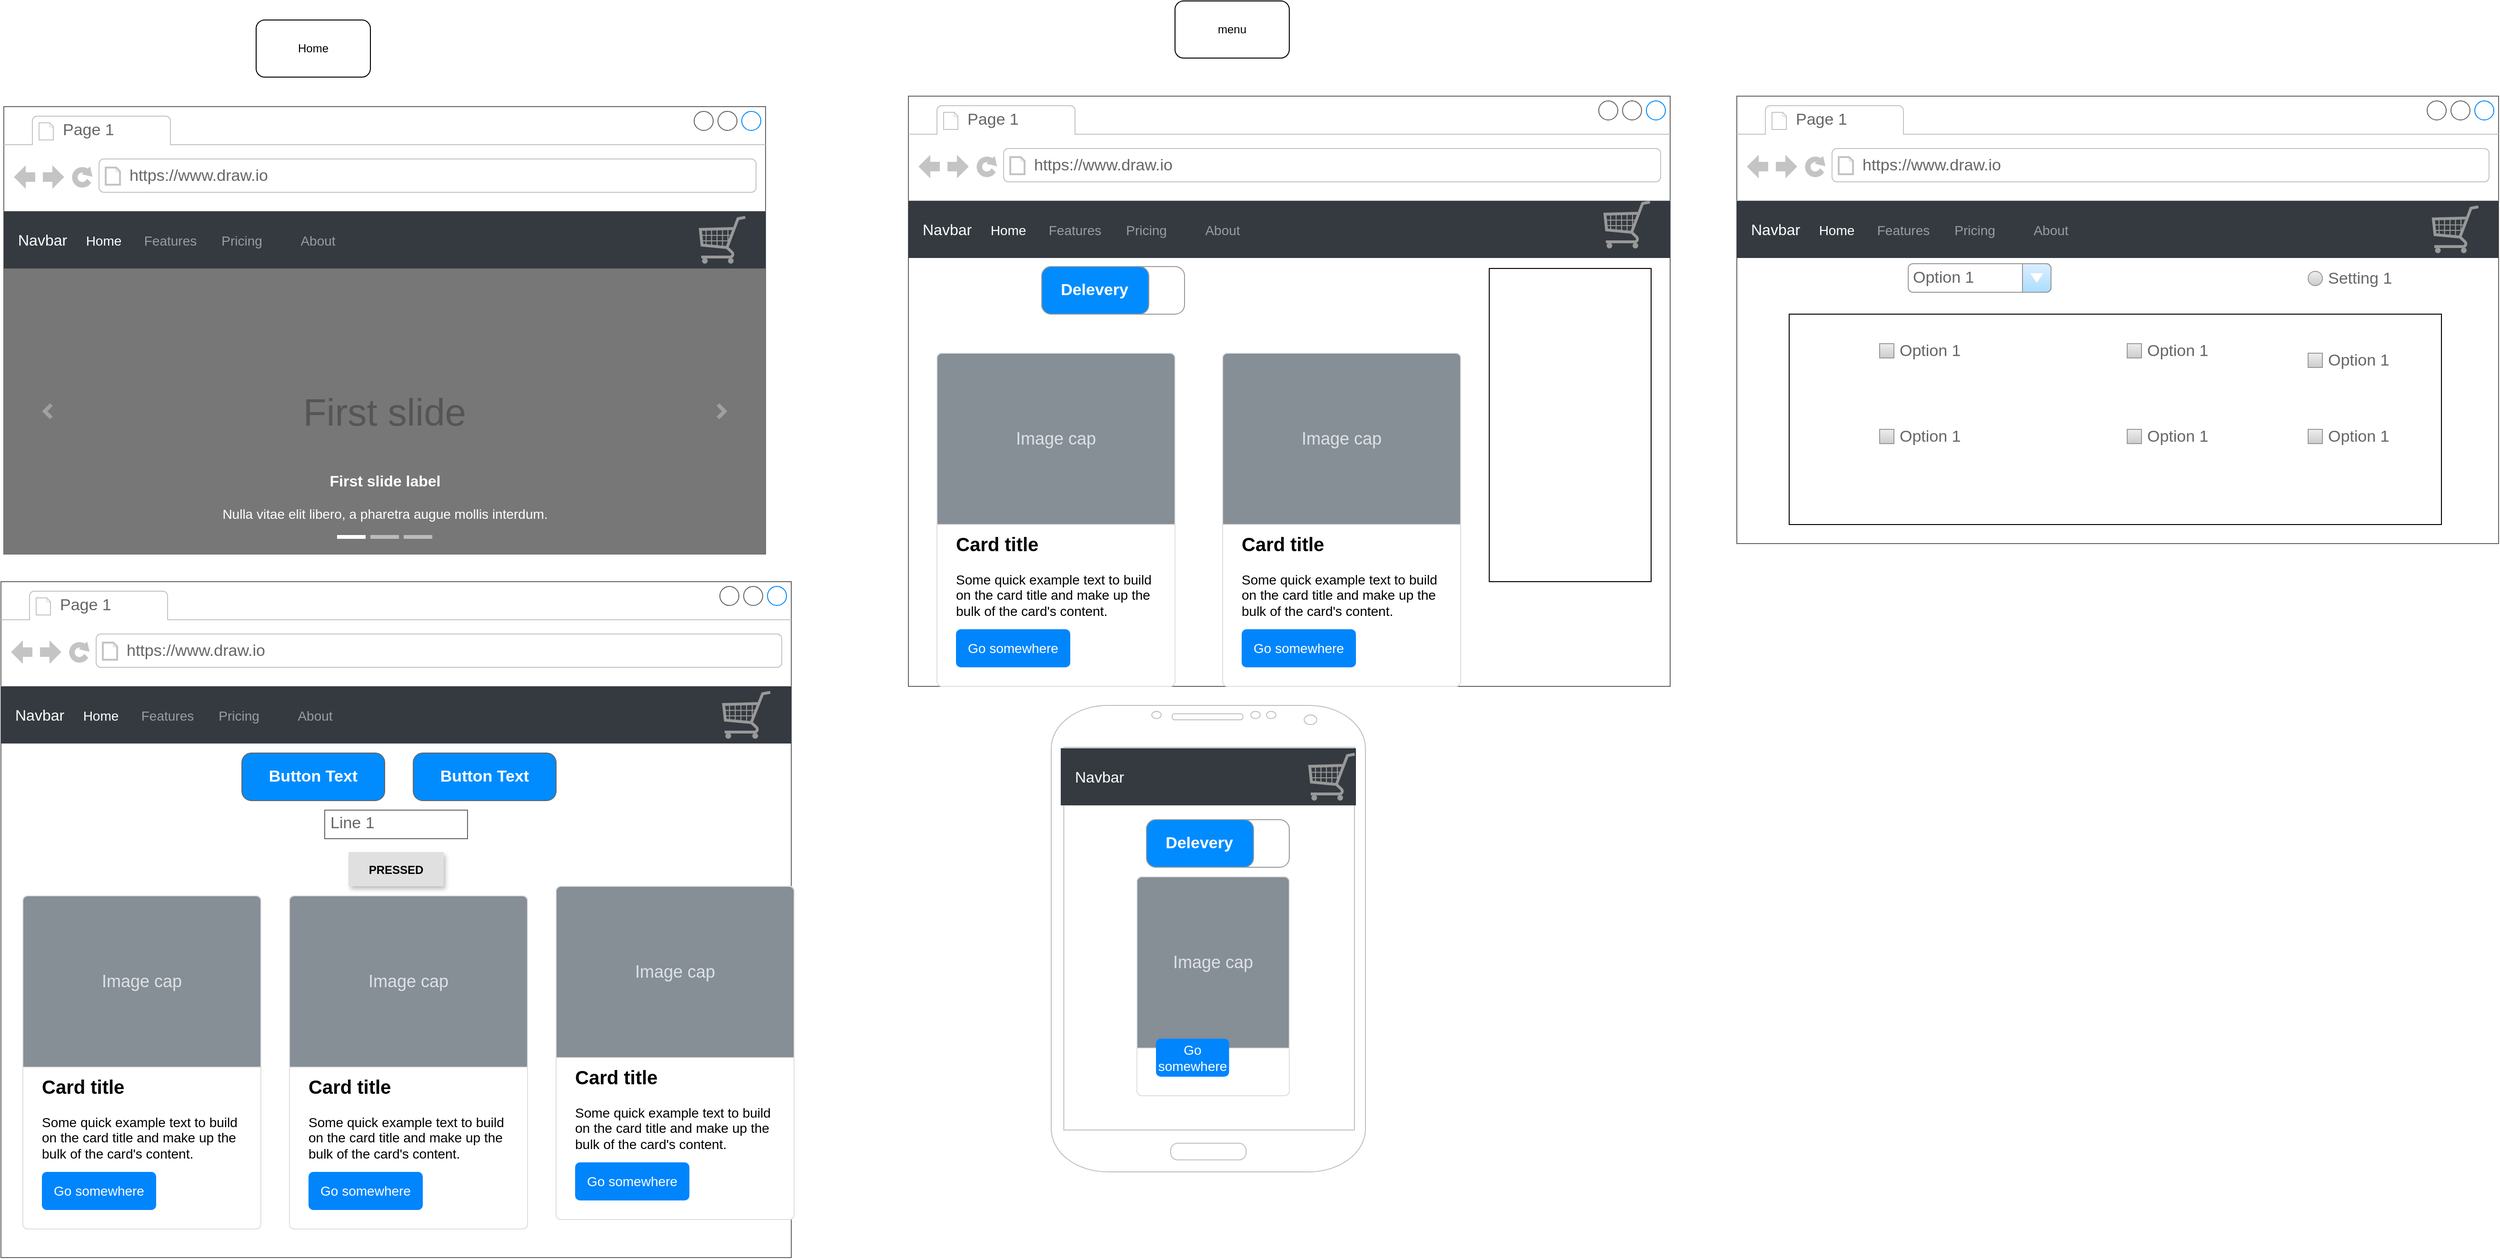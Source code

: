 <mxfile version="20.2.3" type="device"><diagram id="ImcILYRcdPLEWQ1d3b2_" name="Página-1"><mxGraphModel dx="1955" dy="2432" grid="1" gridSize="10" guides="1" tooltips="1" connect="1" arrows="1" fold="1" page="1" pageScale="1" pageWidth="827" pageHeight="1169" math="0" shadow="0"><root><mxCell id="0"/><mxCell id="1" parent="0"/><mxCell id="lLQY334OlEjg2LnW8eJi-1" value="" style="strokeWidth=1;shadow=0;dashed=0;align=center;html=1;shape=mxgraph.mockup.containers.browserWindow;rSize=0;strokeColor=#666666;strokeColor2=#008cff;strokeColor3=#c4c4c4;mainText=,;recursiveResize=0;" vertex="1" parent="1"><mxGeometry x="63" y="-979" width="800" height="470" as="geometry"/></mxCell><mxCell id="lLQY334OlEjg2LnW8eJi-2" value="Page 1" style="strokeWidth=1;shadow=0;dashed=0;align=center;html=1;shape=mxgraph.mockup.containers.anchor;fontSize=17;fontColor=#666666;align=left;" vertex="1" parent="lLQY334OlEjg2LnW8eJi-1"><mxGeometry x="60" y="12" width="110" height="26" as="geometry"/></mxCell><mxCell id="lLQY334OlEjg2LnW8eJi-3" value="https://www.draw.io" style="strokeWidth=1;shadow=0;dashed=0;align=center;html=1;shape=mxgraph.mockup.containers.anchor;rSize=0;fontSize=17;fontColor=#666666;align=left;" vertex="1" parent="lLQY334OlEjg2LnW8eJi-1"><mxGeometry x="130" y="60" width="250" height="26" as="geometry"/></mxCell><mxCell id="lLQY334OlEjg2LnW8eJi-16" value="Navbar" style="html=1;shadow=0;dashed=0;fillColor=#343A40;strokeColor=none;fontSize=16;fontColor=#ffffff;align=left;spacing=15;" vertex="1" parent="lLQY334OlEjg2LnW8eJi-1"><mxGeometry y="110" width="800" height="60" as="geometry"/></mxCell><mxCell id="lLQY334OlEjg2LnW8eJi-17" value="Home" style="fillColor=none;strokeColor=none;fontSize=14;fontColor=#ffffff;align=center;" vertex="1" parent="lLQY334OlEjg2LnW8eJi-16"><mxGeometry width="70" height="40" relative="1" as="geometry"><mxPoint x="70" y="10" as="offset"/></mxGeometry></mxCell><mxCell id="lLQY334OlEjg2LnW8eJi-18" value="Features" style="fillColor=none;strokeColor=none;fontSize=14;fontColor=#9A9DA0;align=center;" vertex="1" parent="lLQY334OlEjg2LnW8eJi-16"><mxGeometry width="70" height="40" relative="1" as="geometry"><mxPoint x="140" y="10" as="offset"/></mxGeometry></mxCell><mxCell id="lLQY334OlEjg2LnW8eJi-19" value="Pricing" style="fillColor=none;strokeColor=none;fontSize=14;fontColor=#9A9DA0;align=center;spacingRight=0;" vertex="1" parent="lLQY334OlEjg2LnW8eJi-16"><mxGeometry width="80" height="40" relative="1" as="geometry"><mxPoint x="210" y="10" as="offset"/></mxGeometry></mxCell><mxCell id="lLQY334OlEjg2LnW8eJi-20" value="About" style="fillColor=none;strokeColor=none;fontSize=14;fontColor=#9A9DA0;align=center;" vertex="1" parent="lLQY334OlEjg2LnW8eJi-16"><mxGeometry width="80" height="40" relative="1" as="geometry"><mxPoint x="290" y="10" as="offset"/></mxGeometry></mxCell><mxCell id="lLQY334OlEjg2LnW8eJi-15" value="" style="verticalLabelPosition=bottom;shadow=0;dashed=0;align=center;html=1;verticalAlign=top;strokeWidth=1;shape=mxgraph.mockup.misc.shoppingCart;strokeColor=#999999;" vertex="1" parent="lLQY334OlEjg2LnW8eJi-16"><mxGeometry x="730" y="5" width="50" height="50" as="geometry"/></mxCell><mxCell id="lLQY334OlEjg2LnW8eJi-23" value="First slide" style="html=1;shadow=0;dashed=0;strokeColor=none;strokeWidth=1;fillColor=#777777;fontColor=#555555;whiteSpace=wrap;align=center;verticalAlign=middle;fontStyle=0;fontSize=40;" vertex="1" parent="lLQY334OlEjg2LnW8eJi-1"><mxGeometry y="170" width="800" height="300" as="geometry"/></mxCell><mxCell id="lLQY334OlEjg2LnW8eJi-24" value="" style="html=1;verticalLabelPosition=bottom;labelBackgroundColor=#ffffff;verticalAlign=top;shadow=0;dashed=0;strokeWidth=4;shape=mxgraph.ios7.misc.more;strokeColor=#a0a0a0;" vertex="1" parent="lLQY334OlEjg2LnW8eJi-23"><mxGeometry x="1" y="0.5" width="7" height="14" relative="1" as="geometry"><mxPoint x="-50" y="-7" as="offset"/></mxGeometry></mxCell><mxCell id="lLQY334OlEjg2LnW8eJi-25" value="" style="flipH=1;html=1;verticalLabelPosition=bottom;labelBackgroundColor=#ffffff;verticalAlign=top;shadow=0;dashed=0;strokeWidth=4;shape=mxgraph.ios7.misc.more;strokeColor=#a0a0a0;" vertex="1" parent="lLQY334OlEjg2LnW8eJi-23"><mxGeometry y="0.5" width="7" height="14" relative="1" as="geometry"><mxPoint x="43" y="-7" as="offset"/></mxGeometry></mxCell><mxCell id="lLQY334OlEjg2LnW8eJi-26" value="" style="html=1;shadow=0;strokeColor=none;fillColor=#ffffff;" vertex="1" parent="lLQY334OlEjg2LnW8eJi-23"><mxGeometry x="0.5" y="1" width="30" height="4" relative="1" as="geometry"><mxPoint x="-50" y="-20" as="offset"/></mxGeometry></mxCell><mxCell id="lLQY334OlEjg2LnW8eJi-27" value="" style="html=1;shadow=0;strokeColor=none;fillColor=#BBBBBB;" vertex="1" parent="lLQY334OlEjg2LnW8eJi-23"><mxGeometry x="0.5" y="1" width="30" height="4" relative="1" as="geometry"><mxPoint x="-15" y="-20" as="offset"/></mxGeometry></mxCell><mxCell id="lLQY334OlEjg2LnW8eJi-28" value="" style="html=1;shadow=0;strokeColor=none;fillColor=#BBBBBB;" vertex="1" parent="lLQY334OlEjg2LnW8eJi-23"><mxGeometry x="0.5" y="1" width="30" height="4" relative="1" as="geometry"><mxPoint x="20" y="-20" as="offset"/></mxGeometry></mxCell><mxCell id="lLQY334OlEjg2LnW8eJi-29" value="&lt;font style=&quot;font-size: 16px&quot;&gt;&lt;b&gt;First slide label&lt;/b&gt;&lt;/font&gt;&lt;br style=&quot;font-size: 14px&quot;&gt;&lt;br style=&quot;font-size: 14px&quot;&gt;Nulla vitae elit libero, a pharetra augue mollis interdum." style="html=1;shadow=0;strokeColor=none;fillColor=none;resizeWidth=1;fontColor=#FFFFFF;fontSize=14;" vertex="1" parent="lLQY334OlEjg2LnW8eJi-23"><mxGeometry y="1" width="800" height="60" relative="1" as="geometry"><mxPoint y="-90" as="offset"/></mxGeometry></mxCell><mxCell id="lLQY334OlEjg2LnW8eJi-30" value="" style="strokeWidth=1;shadow=0;dashed=0;align=center;html=1;shape=mxgraph.mockup.containers.browserWindow;rSize=0;strokeColor=#666666;strokeColor2=#008cff;strokeColor3=#c4c4c4;mainText=,;recursiveResize=0;" vertex="1" parent="1"><mxGeometry x="60" y="-480" width="830" height="710" as="geometry"/></mxCell><mxCell id="lLQY334OlEjg2LnW8eJi-31" value="Page 1" style="strokeWidth=1;shadow=0;dashed=0;align=center;html=1;shape=mxgraph.mockup.containers.anchor;fontSize=17;fontColor=#666666;align=left;" vertex="1" parent="lLQY334OlEjg2LnW8eJi-30"><mxGeometry x="60" y="12" width="110" height="26" as="geometry"/></mxCell><mxCell id="lLQY334OlEjg2LnW8eJi-32" value="https://www.draw.io" style="strokeWidth=1;shadow=0;dashed=0;align=center;html=1;shape=mxgraph.mockup.containers.anchor;rSize=0;fontSize=17;fontColor=#666666;align=left;" vertex="1" parent="lLQY334OlEjg2LnW8eJi-30"><mxGeometry x="130" y="60" width="250" height="26" as="geometry"/></mxCell><mxCell id="lLQY334OlEjg2LnW8eJi-33" value="Navbar" style="html=1;shadow=0;dashed=0;fillColor=#343A40;strokeColor=none;fontSize=16;fontColor=#ffffff;align=left;spacing=15;" vertex="1" parent="lLQY334OlEjg2LnW8eJi-30"><mxGeometry y="110" width="830" height="60" as="geometry"/></mxCell><mxCell id="lLQY334OlEjg2LnW8eJi-34" value="Home" style="fillColor=none;strokeColor=none;fontSize=14;fontColor=#ffffff;align=center;" vertex="1" parent="lLQY334OlEjg2LnW8eJi-33"><mxGeometry width="70" height="40" relative="1" as="geometry"><mxPoint x="70" y="10" as="offset"/></mxGeometry></mxCell><mxCell id="lLQY334OlEjg2LnW8eJi-35" value="Features" style="fillColor=none;strokeColor=none;fontSize=14;fontColor=#9A9DA0;align=center;" vertex="1" parent="lLQY334OlEjg2LnW8eJi-33"><mxGeometry width="70" height="40" relative="1" as="geometry"><mxPoint x="140" y="10" as="offset"/></mxGeometry></mxCell><mxCell id="lLQY334OlEjg2LnW8eJi-36" value="Pricing" style="fillColor=none;strokeColor=none;fontSize=14;fontColor=#9A9DA0;align=center;spacingRight=0;" vertex="1" parent="lLQY334OlEjg2LnW8eJi-33"><mxGeometry width="80" height="40" relative="1" as="geometry"><mxPoint x="210" y="10" as="offset"/></mxGeometry></mxCell><mxCell id="lLQY334OlEjg2LnW8eJi-37" value="About" style="fillColor=none;strokeColor=none;fontSize=14;fontColor=#9A9DA0;align=center;" vertex="1" parent="lLQY334OlEjg2LnW8eJi-33"><mxGeometry width="80" height="40" relative="1" as="geometry"><mxPoint x="290" y="10" as="offset"/></mxGeometry></mxCell><mxCell id="lLQY334OlEjg2LnW8eJi-38" value="" style="verticalLabelPosition=bottom;shadow=0;dashed=0;align=center;html=1;verticalAlign=top;strokeWidth=1;shape=mxgraph.mockup.misc.shoppingCart;strokeColor=#999999;" vertex="1" parent="lLQY334OlEjg2LnW8eJi-33"><mxGeometry x="757.375" y="5" width="51.875" height="50" as="geometry"/></mxCell><mxCell id="lLQY334OlEjg2LnW8eJi-49" value="&lt;b&gt;&lt;font style=&quot;font-size: 20px&quot;&gt;Card title&lt;/font&gt;&lt;/b&gt;&lt;br style=&quot;font-size: 14px&quot;&gt;&lt;br style=&quot;font-size: 14px&quot;&gt;Some quick example text to build on the card title and make up the bulk of the card's content." style="html=1;shadow=0;dashed=0;shape=mxgraph.bootstrap.rrect;rSize=5;strokeColor=#DFDFDF;html=1;whiteSpace=wrap;fillColor=#ffffff;fontColor=#000000;verticalAlign=bottom;align=left;spacing=20;spacingBottom=50;fontSize=14;" vertex="1" parent="lLQY334OlEjg2LnW8eJi-30"><mxGeometry x="303" y="330" width="250" height="350" as="geometry"/></mxCell><mxCell id="lLQY334OlEjg2LnW8eJi-50" value="Image cap" style="html=1;shadow=0;dashed=0;shape=mxgraph.bootstrap.topButton;rSize=5;perimeter=none;whiteSpace=wrap;fillColor=#868E96;strokeColor=#DFDFDF;fontColor=#DEE2E6;resizeWidth=1;fontSize=18;" vertex="1" parent="lLQY334OlEjg2LnW8eJi-49"><mxGeometry width="250" height="180" relative="1" as="geometry"/></mxCell><mxCell id="lLQY334OlEjg2LnW8eJi-51" value="Go somewhere" style="html=1;shadow=0;dashed=0;shape=mxgraph.bootstrap.rrect;rSize=5;perimeter=none;whiteSpace=wrap;fillColor=#0085FC;strokeColor=none;fontColor=#ffffff;resizeWidth=1;fontSize=14;" vertex="1" parent="lLQY334OlEjg2LnW8eJi-49"><mxGeometry y="1" width="120" height="40" relative="1" as="geometry"><mxPoint x="20" y="-60" as="offset"/></mxGeometry></mxCell><mxCell id="lLQY334OlEjg2LnW8eJi-52" value="&lt;b&gt;&lt;font style=&quot;font-size: 20px&quot;&gt;Card title&lt;/font&gt;&lt;/b&gt;&lt;br style=&quot;font-size: 14px&quot;&gt;&lt;br style=&quot;font-size: 14px&quot;&gt;Some quick example text to build on the card title and make up the bulk of the card's content." style="html=1;shadow=0;dashed=0;shape=mxgraph.bootstrap.rrect;rSize=5;strokeColor=#DFDFDF;html=1;whiteSpace=wrap;fillColor=#ffffff;fontColor=#000000;verticalAlign=bottom;align=left;spacing=20;spacingBottom=50;fontSize=14;" vertex="1" parent="lLQY334OlEjg2LnW8eJi-30"><mxGeometry x="583" y="320" width="250" height="350" as="geometry"/></mxCell><mxCell id="lLQY334OlEjg2LnW8eJi-53" value="Image cap" style="html=1;shadow=0;dashed=0;shape=mxgraph.bootstrap.topButton;rSize=5;perimeter=none;whiteSpace=wrap;fillColor=#868E96;strokeColor=#DFDFDF;fontColor=#DEE2E6;resizeWidth=1;fontSize=18;" vertex="1" parent="lLQY334OlEjg2LnW8eJi-52"><mxGeometry width="250" height="180" relative="1" as="geometry"/></mxCell><mxCell id="lLQY334OlEjg2LnW8eJi-54" value="Go somewhere" style="html=1;shadow=0;dashed=0;shape=mxgraph.bootstrap.rrect;rSize=5;perimeter=none;whiteSpace=wrap;fillColor=#0085FC;strokeColor=none;fontColor=#ffffff;resizeWidth=1;fontSize=14;" vertex="1" parent="lLQY334OlEjg2LnW8eJi-52"><mxGeometry y="1" width="120" height="40" relative="1" as="geometry"><mxPoint x="20" y="-60" as="offset"/></mxGeometry></mxCell><mxCell id="lLQY334OlEjg2LnW8eJi-55" value="Button Text" style="strokeWidth=1;shadow=0;dashed=0;align=center;html=1;shape=mxgraph.mockup.buttons.button;strokeColor=#666666;fontColor=#ffffff;mainText=;buttonStyle=round;fontSize=17;fontStyle=1;fillColor=#008cff;whiteSpace=wrap;" vertex="1" parent="lLQY334OlEjg2LnW8eJi-30"><mxGeometry x="253" y="180" width="150" height="50" as="geometry"/></mxCell><mxCell id="lLQY334OlEjg2LnW8eJi-56" value="Button Text" style="strokeWidth=1;shadow=0;dashed=0;align=center;html=1;shape=mxgraph.mockup.buttons.button;strokeColor=#666666;fontColor=#ffffff;mainText=;buttonStyle=round;fontSize=17;fontStyle=1;fillColor=#008cff;whiteSpace=wrap;" vertex="1" parent="lLQY334OlEjg2LnW8eJi-30"><mxGeometry x="433" y="180" width="150" height="50" as="geometry"/></mxCell><mxCell id="lLQY334OlEjg2LnW8eJi-46" value="&lt;b&gt;&lt;font style=&quot;font-size: 20px&quot;&gt;Card title&lt;/font&gt;&lt;/b&gt;&lt;br style=&quot;font-size: 14px&quot;&gt;&lt;br style=&quot;font-size: 14px&quot;&gt;Some quick example text to build on the card title and make up the bulk of the card's content." style="html=1;shadow=0;dashed=0;shape=mxgraph.bootstrap.rrect;rSize=5;strokeColor=#DFDFDF;html=1;whiteSpace=wrap;fillColor=#ffffff;fontColor=#000000;verticalAlign=bottom;align=left;spacing=20;spacingBottom=50;fontSize=14;" vertex="1" parent="lLQY334OlEjg2LnW8eJi-30"><mxGeometry x="23" y="330" width="250" height="350" as="geometry"/></mxCell><mxCell id="lLQY334OlEjg2LnW8eJi-47" value="Image cap" style="html=1;shadow=0;dashed=0;shape=mxgraph.bootstrap.topButton;rSize=5;perimeter=none;whiteSpace=wrap;fillColor=#868E96;strokeColor=#DFDFDF;fontColor=#DEE2E6;resizeWidth=1;fontSize=18;" vertex="1" parent="lLQY334OlEjg2LnW8eJi-46"><mxGeometry width="250" height="180" relative="1" as="geometry"/></mxCell><mxCell id="lLQY334OlEjg2LnW8eJi-48" value="Go somewhere" style="html=1;shadow=0;dashed=0;shape=mxgraph.bootstrap.rrect;rSize=5;perimeter=none;whiteSpace=wrap;fillColor=#0085FC;strokeColor=none;fontColor=#ffffff;resizeWidth=1;fontSize=14;" vertex="1" parent="lLQY334OlEjg2LnW8eJi-46"><mxGeometry y="1" width="120" height="40" relative="1" as="geometry"><mxPoint x="20" y="-60" as="offset"/></mxGeometry></mxCell><mxCell id="lLQY334OlEjg2LnW8eJi-57" value="Line 1" style="strokeWidth=1;shadow=0;dashed=0;align=center;html=1;shape=mxgraph.mockup.text.textBox;fontColor=#666666;align=left;fontSize=17;spacingLeft=4;spacingTop=-3;strokeColor=#666666;mainText=" vertex="1" parent="lLQY334OlEjg2LnW8eJi-30"><mxGeometry x="340" y="240" width="150" height="30" as="geometry"/></mxCell><mxCell id="lLQY334OlEjg2LnW8eJi-58" value="PRESSED" style="dashed=0;align=center;fontSize=12;shape=rect;fillColor=#e0e0e0;strokeColor=none;fontStyle=1;shadow=1" vertex="1" parent="lLQY334OlEjg2LnW8eJi-30"><mxGeometry x="365" y="284" width="100" height="36" as="geometry"/></mxCell><mxCell id="lLQY334OlEjg2LnW8eJi-59" value="Home" style="rounded=1;whiteSpace=wrap;html=1;" vertex="1" parent="1"><mxGeometry x="328" y="-1070" width="120" height="60" as="geometry"/></mxCell><mxCell id="lLQY334OlEjg2LnW8eJi-60" value="" style="strokeWidth=1;shadow=0;dashed=0;align=center;html=1;shape=mxgraph.mockup.containers.browserWindow;rSize=0;strokeColor=#666666;strokeColor2=#008cff;strokeColor3=#c4c4c4;mainText=,;recursiveResize=0;" vertex="1" parent="1"><mxGeometry x="1013" y="-990" width="800" height="620" as="geometry"/></mxCell><mxCell id="lLQY334OlEjg2LnW8eJi-61" value="Page 1" style="strokeWidth=1;shadow=0;dashed=0;align=center;html=1;shape=mxgraph.mockup.containers.anchor;fontSize=17;fontColor=#666666;align=left;" vertex="1" parent="lLQY334OlEjg2LnW8eJi-60"><mxGeometry x="60" y="12" width="110" height="26" as="geometry"/></mxCell><mxCell id="lLQY334OlEjg2LnW8eJi-62" value="https://www.draw.io" style="strokeWidth=1;shadow=0;dashed=0;align=center;html=1;shape=mxgraph.mockup.containers.anchor;rSize=0;fontSize=17;fontColor=#666666;align=left;" vertex="1" parent="lLQY334OlEjg2LnW8eJi-60"><mxGeometry x="130" y="60" width="250" height="26" as="geometry"/></mxCell><mxCell id="lLQY334OlEjg2LnW8eJi-63" value="Navbar" style="html=1;shadow=0;dashed=0;fillColor=#343A40;strokeColor=none;fontSize=16;fontColor=#ffffff;align=left;spacing=15;" vertex="1" parent="lLQY334OlEjg2LnW8eJi-60"><mxGeometry y="110" width="800" height="60" as="geometry"/></mxCell><mxCell id="lLQY334OlEjg2LnW8eJi-64" value="Home" style="fillColor=none;strokeColor=none;fontSize=14;fontColor=#ffffff;align=center;" vertex="1" parent="lLQY334OlEjg2LnW8eJi-63"><mxGeometry width="70" height="40" relative="1" as="geometry"><mxPoint x="70" y="10" as="offset"/></mxGeometry></mxCell><mxCell id="lLQY334OlEjg2LnW8eJi-65" value="Features" style="fillColor=none;strokeColor=none;fontSize=14;fontColor=#9A9DA0;align=center;" vertex="1" parent="lLQY334OlEjg2LnW8eJi-63"><mxGeometry width="70" height="40" relative="1" as="geometry"><mxPoint x="140" y="10" as="offset"/></mxGeometry></mxCell><mxCell id="lLQY334OlEjg2LnW8eJi-66" value="Pricing" style="fillColor=none;strokeColor=none;fontSize=14;fontColor=#9A9DA0;align=center;spacingRight=0;" vertex="1" parent="lLQY334OlEjg2LnW8eJi-63"><mxGeometry width="80" height="40" relative="1" as="geometry"><mxPoint x="210" y="10" as="offset"/></mxGeometry></mxCell><mxCell id="lLQY334OlEjg2LnW8eJi-67" value="About" style="fillColor=none;strokeColor=none;fontSize=14;fontColor=#9A9DA0;align=center;" vertex="1" parent="lLQY334OlEjg2LnW8eJi-63"><mxGeometry width="80" height="40" relative="1" as="geometry"><mxPoint x="290" y="10" as="offset"/></mxGeometry></mxCell><mxCell id="lLQY334OlEjg2LnW8eJi-68" value="&lt;span style=&quot;color: rgba(0, 0, 0, 0); font-family: monospace; font-size: 0px; text-align: start;&quot;&gt;%3CmxGraphModel%3E%3Croot%3E%3CmxCell%20id%3D%220%22%2F%3E%3CmxCell%20id%3D%221%22%20parent%3D%220%22%2F%3E%3CmxCell%20id%3D%222%22%20value%3D%22%22%20style%3D%22strokeWidth%3D1%3Bshadow%3D0%3Bdashed%3D0%3Balign%3Dcenter%3Bhtml%3D1%3Bshape%3Dmxgraph.mockup.containers.browserWindow%3BrSize%3D0%3BstrokeColor%3D%23666666%3BstrokeColor2%3D%23008cff%3BstrokeColor3%3D%23c4c4c4%3BmainText%3D%2C%3BrecursiveResize%3D0%3B%22%20vertex%3D%221%22%20parent%3D%221%22%3E%3CmxGeometry%20x%3D%2230%22%20y%3D%22-1169%22%20width%3D%22800%22%20height%3D%22470%22%20as%3D%22geometry%22%2F%3E%3C%2FmxCell%3E%3CmxCell%20id%3D%223%22%20value%3D%22Page%201%22%20style%3D%22strokeWidth%3D1%3Bshadow%3D0%3Bdashed%3D0%3Balign%3Dcenter%3Bhtml%3D1%3Bshape%3Dmxgraph.mockup.containers.anchor%3BfontSize%3D17%3BfontColor%3D%23666666%3Balign%3Dleft%3B%22%20vertex%3D%221%22%20parent%3D%222%22%3E%3CmxGeometry%20x%3D%2260%22%20y%3D%2212%22%20width%3D%22110%22%20height%3D%2226%22%20as%3D%22geometry%22%2F%3E%3C%2FmxCell%3E%3CmxCell%20id%3D%224%22%20value%3D%22https%3A%2F%2Fwww.draw.io%22%20style%3D%22strokeWidth%3D1%3Bshadow%3D0%3Bdashed%3D0%3Balign%3Dcenter%3Bhtml%3D1%3Bshape%3Dmxgraph.mockup.containers.anchor%3BrSize%3D0%3BfontSize%3D17%3BfontColor%3D%23666666%3Balign%3Dleft%3B%22%20vertex%3D%221%22%20parent%3D%222%22%3E%3CmxGeometry%20x%3D%22130%22%20y%3D%2260%22%20width%3D%22250%22%20height%3D%2226%22%20as%3D%22geometry%22%2F%3E%3C%2FmxCell%3E%3CmxCell%20id%3D%225%22%20value%3D%22Navbar%22%20style%3D%22html%3D1%3Bshadow%3D0%3Bdashed%3D0%3BfillColor%3D%23343A40%3BstrokeColor%3Dnone%3BfontSize%3D16%3BfontColor%3D%23ffffff%3Balign%3Dleft%3Bspacing%3D15%3B%22%20vertex%3D%221%22%20parent%3D%222%22%3E%3CmxGeometry%20y%3D%22110%22%20width%3D%22800%22%20height%3D%2260%22%20as%3D%22geometry%22%2F%3E%3C%2FmxCell%3E%3CmxCell%20id%3D%226%22%20value%3D%22Home%22%20style%3D%22fillColor%3Dnone%3BstrokeColor%3Dnone%3BfontSize%3D14%3BfontColor%3D%23ffffff%3Balign%3Dcenter%3B%22%20vertex%3D%221%22%20parent%3D%225%22%3E%3CmxGeometry%20width%3D%2270%22%20height%3D%2240%22%20relative%3D%221%22%20as%3D%22geometry%22%3E%3CmxPoint%20x%3D%2270%22%20y%3D%2210%22%20as%3D%22offset%22%2F%3E%3C%2FmxGeometry%3E%3C%2FmxCell%3E%3CmxCell%20id%3D%227%22%20value%3D%22Features%22%20style%3D%22fillColor%3Dnone%3BstrokeColor%3Dnone%3BfontSize%3D14%3BfontColor%3D%239A9DA0%3Balign%3Dcenter%3B%22%20vertex%3D%221%22%20parent%3D%225%22%3E%3CmxGeometry%20width%3D%2270%22%20height%3D%2240%22%20relative%3D%221%22%20as%3D%22geometry%22%3E%3CmxPoint%20x%3D%22140%22%20y%3D%2210%22%20as%3D%22offset%22%2F%3E%3C%2FmxGeometry%3E%3C%2FmxCell%3E%3CmxCell%20id%3D%228%22%20value%3D%22Pricing%22%20style%3D%22fillColor%3Dnone%3BstrokeColor%3Dnone%3BfontSize%3D14%3BfontColor%3D%239A9DA0%3Balign%3Dcenter%3BspacingRight%3D0%3B%22%20vertex%3D%221%22%20parent%3D%225%22%3E%3CmxGeometry%20width%3D%2280%22%20height%3D%2240%22%20relative%3D%221%22%20as%3D%22geometry%22%3E%3CmxPoint%20x%3D%22210%22%20y%3D%2210%22%20as%3D%22offset%22%2F%3E%3C%2FmxGeometry%3E%3C%2FmxCell%3E%3CmxCell%20id%3D%229%22%20value%3D%22About%22%20style%3D%22fillColor%3Dnone%3BstrokeColor%3Dnone%3BfontSize%3D14%3BfontColor%3D%239A9DA0%3Balign%3Dcenter%3B%22%20vertex%3D%221%22%20parent%3D%225%22%3E%3CmxGeometry%20width%3D%2280%22%20height%3D%2240%22%20relative%3D%221%22%20as%3D%22geometry%22%3E%3CmxPoint%20x%3D%22290%22%20y%3D%2210%22%20as%3D%22offset%22%2F%3E%3C%2FmxGeometry%3E%3C%2FmxCell%3E%3CmxCell%20id%3D%2210%22%20value%3D%22%22%20style%3D%22verticalLabelPosition%3Dbottom%3Bshadow%3D0%3Bdashed%3D0%3Balign%3Dcenter%3Bhtml%3D1%3BverticalAlign%3Dtop%3BstrokeWidth%3D1%3Bshape%3Dmxgraph.mockup.misc.shoppingCart%3BstrokeColor%3D%23999999%3B%22%20vertex%3D%221%22%20parent%3D%225%22%3E%3CmxGeometry%20x%3D%22730%22%20y%3D%225%22%20width%3D%2250%22%20height%3D%2250%22%20as%3D%22geometry%22%2F%3E%3C%2FmxCell%3E%3CmxCell%20id%3D%2211%22%20value%3D%22First%20slide%22%20style%3D%22html%3D1%3Bshadow%3D0%3Bdashed%3D0%3BstrokeColor%3Dnone%3BstrokeWidth%3D1%3BfillColor%3D%23777777%3BfontColor%3D%23555555%3BwhiteSpace%3Dwrap%3Balign%3Dcenter%3BverticalAlign%3Dmiddle%3BfontStyle%3D0%3BfontSize%3D40%3B%22%20vertex%3D%221%22%20parent%3D%222%22%3E%3CmxGeometry%20y%3D%22170%22%20width%3D%22800%22%20height%3D%22300%22%20as%3D%22geometry%22%2F%3E%3C%2FmxCell%3E%3CmxCell%20id%3D%2212%22%20value%3D%22%22%20style%3D%22html%3D1%3BverticalLabelPosition%3Dbottom%3BlabelBackgroundColor%3D%23ffffff%3BverticalAlign%3Dtop%3Bshadow%3D0%3Bdashed%3D0%3BstrokeWidth%3D4%3Bshape%3Dmxgraph.ios7.misc.more%3BstrokeColor%3D%23a0a0a0%3B%22%20vertex%3D%221%22%20parent%3D%2211%22%3E%3CmxGeometry%20x%3D%221%22%20y%3D%220.5%22%20width%3D%227%22%20height%3D%2214%22%20relative%3D%221%22%20as%3D%22geometry%22%3E%3CmxPoint%20x%3D%22-50%22%20y%3D%22-7%22%20as%3D%22offset%22%2F%3E%3C%2FmxGeometry%3E%3C%2FmxCell%3E%3CmxCell%20id%3D%2213%22%20value%3D%22%22%20style%3D%22flipH%3D1%3Bhtml%3D1%3BverticalLabelPosition%3Dbottom%3BlabelBackgroundColor%3D%23ffffff%3BverticalAlign%3Dtop%3Bshadow%3D0%3Bdashed%3D0%3BstrokeWidth%3D4%3Bshape%3Dmxgraph.ios7.misc.more%3BstrokeColor%3D%23a0a0a0%3B%22%20vertex%3D%221%22%20parent%3D%2211%22%3E%3CmxGeometry%20y%3D%220.5%22%20width%3D%227%22%20height%3D%2214%22%20relative%3D%221%22%20as%3D%22geometry%22%3E%3CmxPoint%20x%3D%2243%22%20y%3D%22-7%22%20as%3D%22offset%22%2F%3E%3C%2FmxGeometry%3E%3C%2FmxCell%3E%3CmxCell%20id%3D%2214%22%20value%3D%22%22%20style%3D%22html%3D1%3Bshadow%3D0%3BstrokeColor%3Dnone%3BfillColor%3D%23ffffff%3B%22%20vertex%3D%221%22%20parent%3D%2211%22%3E%3CmxGeometry%20x%3D%220.5%22%20y%3D%221%22%20width%3D%2230%22%20height%3D%224%22%20relative%3D%221%22%20as%3D%22geometry%22%3E%3CmxPoint%20x%3D%22-50%22%20y%3D%22-20%22%20as%3D%22offset%22%2F%3E%3C%2FmxGeometry%3E%3C%2FmxCell%3E%3CmxCell%20id%3D%2215%22%20value%3D%22%22%20style%3D%22html%3D1%3Bshadow%3D0%3BstrokeColor%3Dnone%3BfillColor%3D%23BBBBBB%3B%22%20vertex%3D%221%22%20parent%3D%2211%22%3E%3CmxGeometry%20x%3D%220.5%22%20y%3D%221%22%20width%3D%2230%22%20height%3D%224%22%20relative%3D%221%22%20as%3D%22geometry%22%3E%3CmxPoint%20x%3D%22-15%22%20y%3D%22-20%22%20as%3D%22offset%22%2F%3E%3C%2FmxGeometry%3E%3C%2FmxCell%3E%3CmxCell%20id%3D%2216%22%20value%3D%22%22%20style%3D%22html%3D1%3Bshadow%3D0%3BstrokeColor%3Dnone%3BfillColor%3D%23BBBBBB%3B%22%20vertex%3D%221%22%20parent%3D%2211%22%3E%3CmxGeometry%20x%3D%220.5%22%20y%3D%221%22%20width%3D%2230%22%20height%3D%224%22%20relative%3D%221%22%20as%3D%22geometry%22%3E%3CmxPoint%20x%3D%2220%22%20y%3D%22-20%22%20as%3D%22offset%22%2F%3E%3C%2FmxGeometry%3E%3C%2FmxCell%3E%3CmxCell%20id%3D%2217%22%20value%3D%22%26lt%3Bfont%20style%3D%26quot%3Bfont-size%3A%2016px%26quot%3B%26gt%3B%26lt%3Bb%26gt%3BFirst%20slide%20label%26lt%3B%2Fb%26gt%3B%26lt%3B%2Ffont%26gt%3B%26lt%3Bbr%20style%3D%26quot%3Bfont-size%3A%2014px%26quot%3B%26gt%3B%26lt%3Bbr%20style%3D%26quot%3Bfont-size%3A%2014px%26quot%3B%26gt%3BNulla%20vitae%20elit%20libero%2C%20a%20pharetra%20augue%20mollis%20interdum.%22%20style%3D%22html%3D1%3Bshadow%3D0%3BstrokeColor%3Dnone%3BfillColor%3Dnone%3BresizeWidth%3D1%3BfontColor%3D%23FFFFFF%3BfontSize%3D14%3B%22%20vertex%3D%221%22%20parent%3D%2211%22%3E%3CmxGeometry%20y%3D%221%22%20width%3D%22800%22%20height%3D%2260%22%20relative%3D%221%22%20as%3D%22geometry%22%3E%3CmxPoint%20y%3D%22-90%22%20as%3D%22offset%22%2F%3E%3C%2FmxGeometry%3E%3C%2FmxCell%3E%3C%2Froot%3E%3C%2FmxGraphModel%3E&lt;/span&gt;" style="verticalLabelPosition=bottom;shadow=0;dashed=0;align=center;html=1;verticalAlign=top;strokeWidth=1;shape=mxgraph.mockup.misc.shoppingCart;strokeColor=#999999;" vertex="1" parent="lLQY334OlEjg2LnW8eJi-63"><mxGeometry x="730" width="50" height="50" as="geometry"/></mxCell><mxCell id="lLQY334OlEjg2LnW8eJi-77" value="Delevery" style="strokeWidth=1;shadow=0;dashed=0;align=center;html=1;shape=mxgraph.mockup.buttons.onOffButton;gradientColor=none;strokeColor=#999999;buttonState=on;fillColor2=#008cff;fontColor=#ffffff;fontSize=17;mainText=;spacingRight=40;fontStyle=1;" vertex="1" parent="lLQY334OlEjg2LnW8eJi-60"><mxGeometry x="140" y="179" width="150" height="50" as="geometry"/></mxCell><mxCell id="lLQY334OlEjg2LnW8eJi-78" value="" style="rounded=0;whiteSpace=wrap;html=1;" vertex="1" parent="lLQY334OlEjg2LnW8eJi-60"><mxGeometry x="610" y="181" width="170" height="329" as="geometry"/></mxCell><mxCell id="lLQY334OlEjg2LnW8eJi-81" value="&lt;b&gt;&lt;font style=&quot;font-size: 20px&quot;&gt;Card title&lt;/font&gt;&lt;/b&gt;&lt;br style=&quot;font-size: 14px&quot;&gt;&lt;br style=&quot;font-size: 14px&quot;&gt;Some quick example text to build on the card title and make up the bulk of the card's content." style="html=1;shadow=0;dashed=0;shape=mxgraph.bootstrap.rrect;rSize=5;strokeColor=#DFDFDF;html=1;whiteSpace=wrap;fillColor=#ffffff;fontColor=#000000;verticalAlign=bottom;align=left;spacing=20;spacingBottom=50;fontSize=14;" vertex="1" parent="lLQY334OlEjg2LnW8eJi-60"><mxGeometry x="30" y="270" width="250" height="350" as="geometry"/></mxCell><mxCell id="lLQY334OlEjg2LnW8eJi-82" value="Image cap" style="html=1;shadow=0;dashed=0;shape=mxgraph.bootstrap.topButton;rSize=5;perimeter=none;whiteSpace=wrap;fillColor=#868E96;strokeColor=#DFDFDF;fontColor=#DEE2E6;resizeWidth=1;fontSize=18;" vertex="1" parent="lLQY334OlEjg2LnW8eJi-81"><mxGeometry width="250" height="180" relative="1" as="geometry"/></mxCell><mxCell id="lLQY334OlEjg2LnW8eJi-83" value="Go somewhere" style="html=1;shadow=0;dashed=0;shape=mxgraph.bootstrap.rrect;rSize=5;perimeter=none;whiteSpace=wrap;fillColor=#0085FC;strokeColor=none;fontColor=#ffffff;resizeWidth=1;fontSize=14;" vertex="1" parent="lLQY334OlEjg2LnW8eJi-81"><mxGeometry y="1" width="120" height="40" relative="1" as="geometry"><mxPoint x="20" y="-60" as="offset"/></mxGeometry></mxCell><mxCell id="lLQY334OlEjg2LnW8eJi-84" value="&lt;b&gt;&lt;font style=&quot;font-size: 20px&quot;&gt;Card title&lt;/font&gt;&lt;/b&gt;&lt;br style=&quot;font-size: 14px&quot;&gt;&lt;br style=&quot;font-size: 14px&quot;&gt;Some quick example text to build on the card title and make up the bulk of the card's content." style="html=1;shadow=0;dashed=0;shape=mxgraph.bootstrap.rrect;rSize=5;strokeColor=#DFDFDF;html=1;whiteSpace=wrap;fillColor=#ffffff;fontColor=#000000;verticalAlign=bottom;align=left;spacing=20;spacingBottom=50;fontSize=14;" vertex="1" parent="lLQY334OlEjg2LnW8eJi-60"><mxGeometry x="330" y="270" width="250" height="350" as="geometry"/></mxCell><mxCell id="lLQY334OlEjg2LnW8eJi-85" value="Image cap" style="html=1;shadow=0;dashed=0;shape=mxgraph.bootstrap.topButton;rSize=5;perimeter=none;whiteSpace=wrap;fillColor=#868E96;strokeColor=#DFDFDF;fontColor=#DEE2E6;resizeWidth=1;fontSize=18;" vertex="1" parent="lLQY334OlEjg2LnW8eJi-84"><mxGeometry width="250" height="180" relative="1" as="geometry"/></mxCell><mxCell id="lLQY334OlEjg2LnW8eJi-86" value="Go somewhere" style="html=1;shadow=0;dashed=0;shape=mxgraph.bootstrap.rrect;rSize=5;perimeter=none;whiteSpace=wrap;fillColor=#0085FC;strokeColor=none;fontColor=#ffffff;resizeWidth=1;fontSize=14;" vertex="1" parent="lLQY334OlEjg2LnW8eJi-84"><mxGeometry y="1" width="120" height="40" relative="1" as="geometry"><mxPoint x="20" y="-60" as="offset"/></mxGeometry></mxCell><mxCell id="lLQY334OlEjg2LnW8eJi-76" value="menu" style="rounded=1;whiteSpace=wrap;html=1;" vertex="1" parent="1"><mxGeometry x="1293" y="-1090" width="120" height="60" as="geometry"/></mxCell><mxCell id="lLQY334OlEjg2LnW8eJi-87" value="" style="strokeWidth=1;shadow=0;dashed=0;align=center;html=1;shape=mxgraph.mockup.containers.browserWindow;rSize=0;strokeColor=#666666;strokeColor2=#008cff;strokeColor3=#c4c4c4;mainText=,;recursiveResize=0;" vertex="1" parent="1"><mxGeometry x="1883" y="-990" width="800" height="470" as="geometry"/></mxCell><mxCell id="lLQY334OlEjg2LnW8eJi-88" value="Page 1" style="strokeWidth=1;shadow=0;dashed=0;align=center;html=1;shape=mxgraph.mockup.containers.anchor;fontSize=17;fontColor=#666666;align=left;" vertex="1" parent="lLQY334OlEjg2LnW8eJi-87"><mxGeometry x="60" y="12" width="110" height="26" as="geometry"/></mxCell><mxCell id="lLQY334OlEjg2LnW8eJi-89" value="https://www.draw.io" style="strokeWidth=1;shadow=0;dashed=0;align=center;html=1;shape=mxgraph.mockup.containers.anchor;rSize=0;fontSize=17;fontColor=#666666;align=left;" vertex="1" parent="lLQY334OlEjg2LnW8eJi-87"><mxGeometry x="130" y="60" width="250" height="26" as="geometry"/></mxCell><mxCell id="lLQY334OlEjg2LnW8eJi-90" value="Navbar" style="html=1;shadow=0;dashed=0;fillColor=#343A40;strokeColor=none;fontSize=16;fontColor=#ffffff;align=left;spacing=15;" vertex="1" parent="lLQY334OlEjg2LnW8eJi-87"><mxGeometry y="110" width="800" height="60" as="geometry"/></mxCell><mxCell id="lLQY334OlEjg2LnW8eJi-91" value="Home" style="fillColor=none;strokeColor=none;fontSize=14;fontColor=#ffffff;align=center;" vertex="1" parent="lLQY334OlEjg2LnW8eJi-90"><mxGeometry width="70" height="40" relative="1" as="geometry"><mxPoint x="70" y="10" as="offset"/></mxGeometry></mxCell><mxCell id="lLQY334OlEjg2LnW8eJi-92" value="Features" style="fillColor=none;strokeColor=none;fontSize=14;fontColor=#9A9DA0;align=center;" vertex="1" parent="lLQY334OlEjg2LnW8eJi-90"><mxGeometry width="70" height="40" relative="1" as="geometry"><mxPoint x="140" y="10" as="offset"/></mxGeometry></mxCell><mxCell id="lLQY334OlEjg2LnW8eJi-93" value="Pricing" style="fillColor=none;strokeColor=none;fontSize=14;fontColor=#9A9DA0;align=center;spacingRight=0;" vertex="1" parent="lLQY334OlEjg2LnW8eJi-90"><mxGeometry width="80" height="40" relative="1" as="geometry"><mxPoint x="210" y="10" as="offset"/></mxGeometry></mxCell><mxCell id="lLQY334OlEjg2LnW8eJi-94" value="About" style="fillColor=none;strokeColor=none;fontSize=14;fontColor=#9A9DA0;align=center;" vertex="1" parent="lLQY334OlEjg2LnW8eJi-90"><mxGeometry width="80" height="40" relative="1" as="geometry"><mxPoint x="290" y="10" as="offset"/></mxGeometry></mxCell><mxCell id="lLQY334OlEjg2LnW8eJi-95" value="" style="verticalLabelPosition=bottom;shadow=0;dashed=0;align=center;html=1;verticalAlign=top;strokeWidth=1;shape=mxgraph.mockup.misc.shoppingCart;strokeColor=#999999;" vertex="1" parent="lLQY334OlEjg2LnW8eJi-90"><mxGeometry x="730" y="5" width="50" height="50" as="geometry"/></mxCell><mxCell id="lLQY334OlEjg2LnW8eJi-116" value="Option 1" style="strokeWidth=1;shadow=0;dashed=0;align=center;html=1;shape=mxgraph.mockup.forms.comboBox;strokeColor=#999999;fillColor=#ddeeff;align=left;fillColor2=#aaddff;mainText=;fontColor=#666666;fontSize=17;spacingLeft=3;" vertex="1" parent="lLQY334OlEjg2LnW8eJi-87"><mxGeometry x="180" y="176" width="150" height="30" as="geometry"/></mxCell><mxCell id="lLQY334OlEjg2LnW8eJi-120" value="Setting 1" style="shape=ellipse;fillColor=#eeeeee;strokeColor=#999999;gradientColor=#cccccc;html=1;align=left;spacingLeft=4;fontSize=17;fontColor=#666666;labelPosition=right;shadow=0;" vertex="1" parent="lLQY334OlEjg2LnW8eJi-87"><mxGeometry x="600" y="184" width="15" height="15" as="geometry"/></mxCell><mxCell id="lLQY334OlEjg2LnW8eJi-121" value="" style="rounded=0;whiteSpace=wrap;html=1;" vertex="1" parent="lLQY334OlEjg2LnW8eJi-87"><mxGeometry x="55" y="229" width="685" height="221" as="geometry"/></mxCell><mxCell id="lLQY334OlEjg2LnW8eJi-122" value="Option 1" style="strokeWidth=1;shadow=0;dashed=0;align=center;html=1;shape=mxgraph.mockup.forms.rrect;rSize=0;fillColor=#eeeeee;strokeColor=#999999;gradientColor=#cccccc;align=left;spacingLeft=4;fontSize=17;fontColor=#666666;labelPosition=right;" vertex="1" parent="lLQY334OlEjg2LnW8eJi-87"><mxGeometry x="150" y="260" width="15" height="15" as="geometry"/></mxCell><mxCell id="lLQY334OlEjg2LnW8eJi-123" value="Option 1" style="strokeWidth=1;shadow=0;dashed=0;align=center;html=1;shape=mxgraph.mockup.forms.rrect;rSize=0;fillColor=#eeeeee;strokeColor=#999999;gradientColor=#cccccc;align=left;spacingLeft=4;fontSize=17;fontColor=#666666;labelPosition=right;" vertex="1" parent="lLQY334OlEjg2LnW8eJi-87"><mxGeometry x="150" y="350" width="15" height="15" as="geometry"/></mxCell><mxCell id="lLQY334OlEjg2LnW8eJi-124" value="Option 1" style="strokeWidth=1;shadow=0;dashed=0;align=center;html=1;shape=mxgraph.mockup.forms.rrect;rSize=0;fillColor=#eeeeee;strokeColor=#999999;gradientColor=#cccccc;align=left;spacingLeft=4;fontSize=17;fontColor=#666666;labelPosition=right;" vertex="1" parent="lLQY334OlEjg2LnW8eJi-87"><mxGeometry x="410" y="260" width="15" height="15" as="geometry"/></mxCell><mxCell id="lLQY334OlEjg2LnW8eJi-125" value="Option 1" style="strokeWidth=1;shadow=0;dashed=0;align=center;html=1;shape=mxgraph.mockup.forms.rrect;rSize=0;fillColor=#eeeeee;strokeColor=#999999;gradientColor=#cccccc;align=left;spacingLeft=4;fontSize=17;fontColor=#666666;labelPosition=right;" vertex="1" parent="lLQY334OlEjg2LnW8eJi-87"><mxGeometry x="410" y="350" width="15" height="15" as="geometry"/></mxCell><mxCell id="lLQY334OlEjg2LnW8eJi-126" value="Option 1" style="strokeWidth=1;shadow=0;dashed=0;align=center;html=1;shape=mxgraph.mockup.forms.rrect;rSize=0;fillColor=#eeeeee;strokeColor=#999999;gradientColor=#cccccc;align=left;spacingLeft=4;fontSize=17;fontColor=#666666;labelPosition=right;" vertex="1" parent="lLQY334OlEjg2LnW8eJi-87"><mxGeometry x="600" y="270" width="15" height="15" as="geometry"/></mxCell><mxCell id="lLQY334OlEjg2LnW8eJi-127" value="Option 1" style="strokeWidth=1;shadow=0;dashed=0;align=center;html=1;shape=mxgraph.mockup.forms.rrect;rSize=0;fillColor=#eeeeee;strokeColor=#999999;gradientColor=#cccccc;align=left;spacingLeft=4;fontSize=17;fontColor=#666666;labelPosition=right;" vertex="1" parent="lLQY334OlEjg2LnW8eJi-87"><mxGeometry x="600" y="350" width="15" height="15" as="geometry"/></mxCell><mxCell id="lLQY334OlEjg2LnW8eJi-103" value="" style="verticalLabelPosition=bottom;verticalAlign=top;html=1;shadow=0;dashed=0;strokeWidth=1;shape=mxgraph.android.phone2;strokeColor=#c0c0c0;" vertex="1" parent="1"><mxGeometry x="1163" y="-350" width="330" height="490" as="geometry"/></mxCell><mxCell id="lLQY334OlEjg2LnW8eJi-104" value="Navbar" style="html=1;shadow=0;dashed=0;fillColor=#343A40;strokeColor=none;fontSize=16;fontColor=#ffffff;align=left;spacing=15;" vertex="1" parent="1"><mxGeometry x="1173" y="-305" width="310" height="60" as="geometry"/></mxCell><mxCell id="lLQY334OlEjg2LnW8eJi-111" value="&lt;span style=&quot;color: rgba(0, 0, 0, 0); font-family: monospace; font-size: 0px; text-align: start;&quot;&gt;%3CmxGraphModel%3E%3Croot%3E%3CmxCell%20id%3D%220%22%2F%3E%3CmxCell%20id%3D%221%22%20parent%3D%220%22%2F%3E%3CmxCell%20id%3D%222%22%20value%3D%22%22%20style%3D%22strokeWidth%3D1%3Bshadow%3D0%3Bdashed%3D0%3Balign%3Dcenter%3Bhtml%3D1%3Bshape%3Dmxgraph.mockup.containers.browserWindow%3BrSize%3D0%3BstrokeColor%3D%23666666%3BstrokeColor2%3D%23008cff%3BstrokeColor3%3D%23c4c4c4%3BmainText%3D%2C%3BrecursiveResize%3D0%3B%22%20vertex%3D%221%22%20parent%3D%221%22%3E%3CmxGeometry%20x%3D%2230%22%20y%3D%22-1169%22%20width%3D%22800%22%20height%3D%22470%22%20as%3D%22geometry%22%2F%3E%3C%2FmxCell%3E%3CmxCell%20id%3D%223%22%20value%3D%22Page%201%22%20style%3D%22strokeWidth%3D1%3Bshadow%3D0%3Bdashed%3D0%3Balign%3Dcenter%3Bhtml%3D1%3Bshape%3Dmxgraph.mockup.containers.anchor%3BfontSize%3D17%3BfontColor%3D%23666666%3Balign%3Dleft%3B%22%20vertex%3D%221%22%20parent%3D%222%22%3E%3CmxGeometry%20x%3D%2260%22%20y%3D%2212%22%20width%3D%22110%22%20height%3D%2226%22%20as%3D%22geometry%22%2F%3E%3C%2FmxCell%3E%3CmxCell%20id%3D%224%22%20value%3D%22https%3A%2F%2Fwww.draw.io%22%20style%3D%22strokeWidth%3D1%3Bshadow%3D0%3Bdashed%3D0%3Balign%3Dcenter%3Bhtml%3D1%3Bshape%3Dmxgraph.mockup.containers.anchor%3BrSize%3D0%3BfontSize%3D17%3BfontColor%3D%23666666%3Balign%3Dleft%3B%22%20vertex%3D%221%22%20parent%3D%222%22%3E%3CmxGeometry%20x%3D%22130%22%20y%3D%2260%22%20width%3D%22250%22%20height%3D%2226%22%20as%3D%22geometry%22%2F%3E%3C%2FmxCell%3E%3CmxCell%20id%3D%225%22%20value%3D%22Navbar%22%20style%3D%22html%3D1%3Bshadow%3D0%3Bdashed%3D0%3BfillColor%3D%23343A40%3BstrokeColor%3Dnone%3BfontSize%3D16%3BfontColor%3D%23ffffff%3Balign%3Dleft%3Bspacing%3D15%3B%22%20vertex%3D%221%22%20parent%3D%222%22%3E%3CmxGeometry%20y%3D%22110%22%20width%3D%22800%22%20height%3D%2260%22%20as%3D%22geometry%22%2F%3E%3C%2FmxCell%3E%3CmxCell%20id%3D%226%22%20value%3D%22Home%22%20style%3D%22fillColor%3Dnone%3BstrokeColor%3Dnone%3BfontSize%3D14%3BfontColor%3D%23ffffff%3Balign%3Dcenter%3B%22%20vertex%3D%221%22%20parent%3D%225%22%3E%3CmxGeometry%20width%3D%2270%22%20height%3D%2240%22%20relative%3D%221%22%20as%3D%22geometry%22%3E%3CmxPoint%20x%3D%2270%22%20y%3D%2210%22%20as%3D%22offset%22%2F%3E%3C%2FmxGeometry%3E%3C%2FmxCell%3E%3CmxCell%20id%3D%227%22%20value%3D%22Features%22%20style%3D%22fillColor%3Dnone%3BstrokeColor%3Dnone%3BfontSize%3D14%3BfontColor%3D%239A9DA0%3Balign%3Dcenter%3B%22%20vertex%3D%221%22%20parent%3D%225%22%3E%3CmxGeometry%20width%3D%2270%22%20height%3D%2240%22%20relative%3D%221%22%20as%3D%22geometry%22%3E%3CmxPoint%20x%3D%22140%22%20y%3D%2210%22%20as%3D%22offset%22%2F%3E%3C%2FmxGeometry%3E%3C%2FmxCell%3E%3CmxCell%20id%3D%228%22%20value%3D%22Pricing%22%20style%3D%22fillColor%3Dnone%3BstrokeColor%3Dnone%3BfontSize%3D14%3BfontColor%3D%239A9DA0%3Balign%3Dcenter%3BspacingRight%3D0%3B%22%20vertex%3D%221%22%20parent%3D%225%22%3E%3CmxGeometry%20width%3D%2280%22%20height%3D%2240%22%20relative%3D%221%22%20as%3D%22geometry%22%3E%3CmxPoint%20x%3D%22210%22%20y%3D%2210%22%20as%3D%22offset%22%2F%3E%3C%2FmxGeometry%3E%3C%2FmxCell%3E%3CmxCell%20id%3D%229%22%20value%3D%22About%22%20style%3D%22fillColor%3Dnone%3BstrokeColor%3Dnone%3BfontSize%3D14%3BfontColor%3D%239A9DA0%3Balign%3Dcenter%3B%22%20vertex%3D%221%22%20parent%3D%225%22%3E%3CmxGeometry%20width%3D%2280%22%20height%3D%2240%22%20relative%3D%221%22%20as%3D%22geometry%22%3E%3CmxPoint%20x%3D%22290%22%20y%3D%2210%22%20as%3D%22offset%22%2F%3E%3C%2FmxGeometry%3E%3C%2FmxCell%3E%3CmxCell%20id%3D%2210%22%20value%3D%22%22%20style%3D%22verticalLabelPosition%3Dbottom%3Bshadow%3D0%3Bdashed%3D0%3Balign%3Dcenter%3Bhtml%3D1%3BverticalAlign%3Dtop%3BstrokeWidth%3D1%3Bshape%3Dmxgraph.mockup.misc.shoppingCart%3BstrokeColor%3D%23999999%3B%22%20vertex%3D%221%22%20parent%3D%225%22%3E%3CmxGeometry%20x%3D%22730%22%20y%3D%225%22%20width%3D%2250%22%20height%3D%2250%22%20as%3D%22geometry%22%2F%3E%3C%2FmxCell%3E%3CmxCell%20id%3D%2211%22%20value%3D%22First%20slide%22%20style%3D%22html%3D1%3Bshadow%3D0%3Bdashed%3D0%3BstrokeColor%3Dnone%3BstrokeWidth%3D1%3BfillColor%3D%23777777%3BfontColor%3D%23555555%3BwhiteSpace%3Dwrap%3Balign%3Dcenter%3BverticalAlign%3Dmiddle%3BfontStyle%3D0%3BfontSize%3D40%3B%22%20vertex%3D%221%22%20parent%3D%222%22%3E%3CmxGeometry%20y%3D%22170%22%20width%3D%22800%22%20height%3D%22300%22%20as%3D%22geometry%22%2F%3E%3C%2FmxCell%3E%3CmxCell%20id%3D%2212%22%20value%3D%22%22%20style%3D%22html%3D1%3BverticalLabelPosition%3Dbottom%3BlabelBackgroundColor%3D%23ffffff%3BverticalAlign%3Dtop%3Bshadow%3D0%3Bdashed%3D0%3BstrokeWidth%3D4%3Bshape%3Dmxgraph.ios7.misc.more%3BstrokeColor%3D%23a0a0a0%3B%22%20vertex%3D%221%22%20parent%3D%2211%22%3E%3CmxGeometry%20x%3D%221%22%20y%3D%220.5%22%20width%3D%227%22%20height%3D%2214%22%20relative%3D%221%22%20as%3D%22geometry%22%3E%3CmxPoint%20x%3D%22-50%22%20y%3D%22-7%22%20as%3D%22offset%22%2F%3E%3C%2FmxGeometry%3E%3C%2FmxCell%3E%3CmxCell%20id%3D%2213%22%20value%3D%22%22%20style%3D%22flipH%3D1%3Bhtml%3D1%3BverticalLabelPosition%3Dbottom%3BlabelBackgroundColor%3D%23ffffff%3BverticalAlign%3Dtop%3Bshadow%3D0%3Bdashed%3D0%3BstrokeWidth%3D4%3Bshape%3Dmxgraph.ios7.misc.more%3BstrokeColor%3D%23a0a0a0%3B%22%20vertex%3D%221%22%20parent%3D%2211%22%3E%3CmxGeometry%20y%3D%220.5%22%20width%3D%227%22%20height%3D%2214%22%20relative%3D%221%22%20as%3D%22geometry%22%3E%3CmxPoint%20x%3D%2243%22%20y%3D%22-7%22%20as%3D%22offset%22%2F%3E%3C%2FmxGeometry%3E%3C%2FmxCell%3E%3CmxCell%20id%3D%2214%22%20value%3D%22%22%20style%3D%22html%3D1%3Bshadow%3D0%3BstrokeColor%3Dnone%3BfillColor%3D%23ffffff%3B%22%20vertex%3D%221%22%20parent%3D%2211%22%3E%3CmxGeometry%20x%3D%220.5%22%20y%3D%221%22%20width%3D%2230%22%20height%3D%224%22%20relative%3D%221%22%20as%3D%22geometry%22%3E%3CmxPoint%20x%3D%22-50%22%20y%3D%22-20%22%20as%3D%22offset%22%2F%3E%3C%2FmxGeometry%3E%3C%2FmxCell%3E%3CmxCell%20id%3D%2215%22%20value%3D%22%22%20style%3D%22html%3D1%3Bshadow%3D0%3BstrokeColor%3Dnone%3BfillColor%3D%23BBBBBB%3B%22%20vertex%3D%221%22%20parent%3D%2211%22%3E%3CmxGeometry%20x%3D%220.5%22%20y%3D%221%22%20width%3D%2230%22%20height%3D%224%22%20relative%3D%221%22%20as%3D%22geometry%22%3E%3CmxPoint%20x%3D%22-15%22%20y%3D%22-20%22%20as%3D%22offset%22%2F%3E%3C%2FmxGeometry%3E%3C%2FmxCell%3E%3CmxCell%20id%3D%2216%22%20value%3D%22%22%20style%3D%22html%3D1%3Bshadow%3D0%3BstrokeColor%3Dnone%3BfillColor%3D%23BBBBBB%3B%22%20vertex%3D%221%22%20parent%3D%2211%22%3E%3CmxGeometry%20x%3D%220.5%22%20y%3D%221%22%20width%3D%2230%22%20height%3D%224%22%20relative%3D%221%22%20as%3D%22geometry%22%3E%3CmxPoint%20x%3D%2220%22%20y%3D%22-20%22%20as%3D%22offset%22%2F%3E%3C%2FmxGeometry%3E%3C%2FmxCell%3E%3CmxCell%20id%3D%2217%22%20value%3D%22%26lt%3Bfont%20style%3D%26quot%3Bfont-size%3A%2016px%26quot%3B%26gt%3B%26lt%3Bb%26gt%3BFirst%20slide%20label%26lt%3B%2Fb%26gt%3B%26lt%3B%2Ffont%26gt%3B%26lt%3Bbr%20style%3D%26quot%3Bfont-size%3A%2014px%26quot%3B%26gt%3B%26lt%3Bbr%20style%3D%26quot%3Bfont-size%3A%2014px%26quot%3B%26gt%3BNulla%20vitae%20elit%20libero%2C%20a%20pharetra%20augue%20mollis%20interdum.%22%20style%3D%22html%3D1%3Bshadow%3D0%3BstrokeColor%3Dnone%3BfillColor%3Dnone%3BresizeWidth%3D1%3BfontColor%3D%23FFFFFF%3BfontSize%3D14%3B%22%20vertex%3D%221%22%20parent%3D%2211%22%3E%3CmxGeometry%20y%3D%221%22%20width%3D%22800%22%20height%3D%2260%22%20relative%3D%221%22%20as%3D%22geometry%22%3E%3CmxPoint%20y%3D%22-90%22%20as%3D%22offset%22%2F%3E%3C%2FmxGeometry%3E%3C%2FmxCell%3E%3C%2Froot%3E%3C%2FmxGraphModel%3E&lt;/span&gt;" style="verticalLabelPosition=bottom;shadow=0;dashed=0;align=center;html=1;verticalAlign=top;strokeWidth=1;shape=mxgraph.mockup.misc.shoppingCart;strokeColor=#999999;" vertex="1" parent="1"><mxGeometry x="1433" y="-300" width="50" height="50" as="geometry"/></mxCell><mxCell id="lLQY334OlEjg2LnW8eJi-112" value="Delevery" style="strokeWidth=1;shadow=0;dashed=0;align=center;html=1;shape=mxgraph.mockup.buttons.onOffButton;gradientColor=none;strokeColor=#999999;buttonState=on;fillColor2=#008cff;fontColor=#ffffff;fontSize=17;mainText=;spacingRight=40;fontStyle=1;" vertex="1" parent="1"><mxGeometry x="1263" y="-230" width="150" height="50" as="geometry"/></mxCell><mxCell id="lLQY334OlEjg2LnW8eJi-113" value="&lt;b&gt;&lt;font style=&quot;font-size: 20px&quot;&gt;Card title&lt;/font&gt;&lt;/b&gt;&lt;br style=&quot;font-size: 14px&quot;&gt;&lt;br style=&quot;font-size: 14px&quot;&gt;Some quick example text to build on the card title and make up the bulk of the card's content." style="html=1;shadow=0;dashed=0;shape=mxgraph.bootstrap.rrect;rSize=5;strokeColor=#DFDFDF;html=1;whiteSpace=wrap;fillColor=#ffffff;fontColor=#000000;verticalAlign=bottom;align=left;spacing=20;spacingBottom=50;fontSize=14;" vertex="1" parent="1"><mxGeometry x="1253" y="-170" width="160" height="230" as="geometry"/></mxCell><mxCell id="lLQY334OlEjg2LnW8eJi-114" value="Image cap" style="html=1;shadow=0;dashed=0;shape=mxgraph.bootstrap.topButton;rSize=5;perimeter=none;whiteSpace=wrap;fillColor=#868E96;strokeColor=#DFDFDF;fontColor=#DEE2E6;resizeWidth=1;fontSize=18;" vertex="1" parent="lLQY334OlEjg2LnW8eJi-113"><mxGeometry width="160" height="180" relative="1" as="geometry"/></mxCell><mxCell id="lLQY334OlEjg2LnW8eJi-115" value="Go somewhere" style="html=1;shadow=0;dashed=0;shape=mxgraph.bootstrap.rrect;rSize=5;perimeter=none;whiteSpace=wrap;fillColor=#0085FC;strokeColor=none;fontColor=#ffffff;resizeWidth=1;fontSize=14;" vertex="1" parent="lLQY334OlEjg2LnW8eJi-113"><mxGeometry y="1" width="76.8" height="40" relative="1" as="geometry"><mxPoint x="20" y="-60" as="offset"/></mxGeometry></mxCell></root></mxGraphModel></diagram></mxfile>